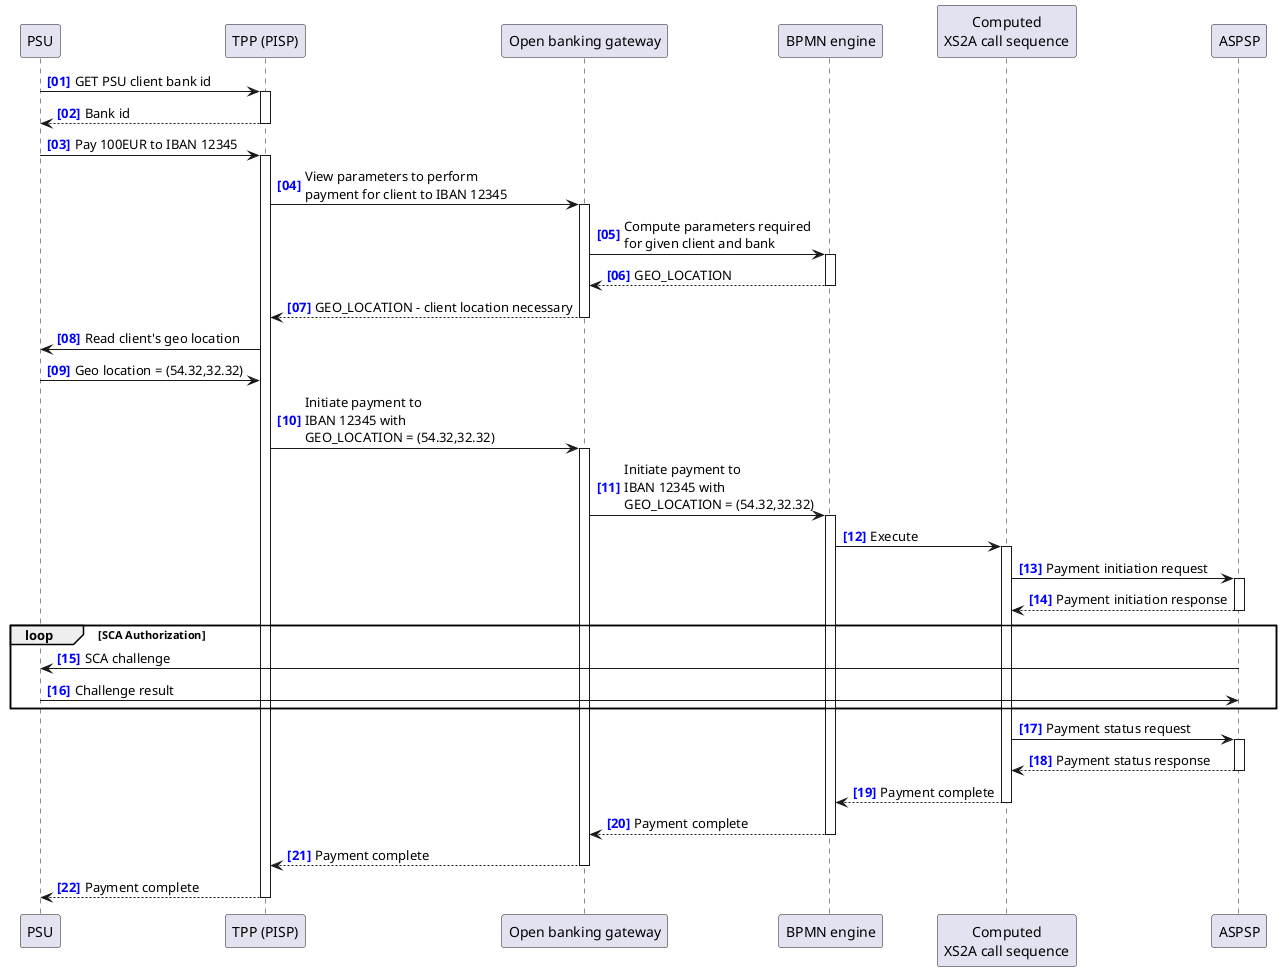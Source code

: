 @startuml
autonumber "<b><color blue>[00]"

PSU -> "TPP (PISP)" as TPP ++ :  GET PSU client bank id
return Bank id
PSU -> TPP ++ : Pay 100EUR to IBAN 12345
TPP -> "Open banking gateway" as OBA ++ : View parameters to perform\npayment for client to IBAN 12345
OBA -> "BPMN engine" as BPMN ++ : Compute parameters required\nfor given client and bank
return GEO_LOCATION
return GEO_LOCATION - client location necessary
TPP -> PSU : Read client's geo location
PSU -> TPP : Geo location = (54.32,32.32)
TPP -> OBA ++ : Initiate payment to\nIBAN 12345 with\nGEO_LOCATION = (54.32,32.32)
OBA -> BPMN ++ : Initiate payment to\nIBAN 12345 with\nGEO_LOCATION = (54.32,32.32)
BPMN -> "Computed\nXS2A call sequence" as XS2ASeq ++ : Execute
XS2ASeq -> ASPSP ++ : Payment initiation request
return Payment initiation response
loop SCA Authorization
  ASPSP -> PSU : SCA challenge
  PSU -> ASPSP : Challenge result
end
XS2ASeq -> ASPSP ++ : Payment status request
return Payment status response
return Payment complete
return Payment complete
return Payment complete
return Payment complete
@enduml